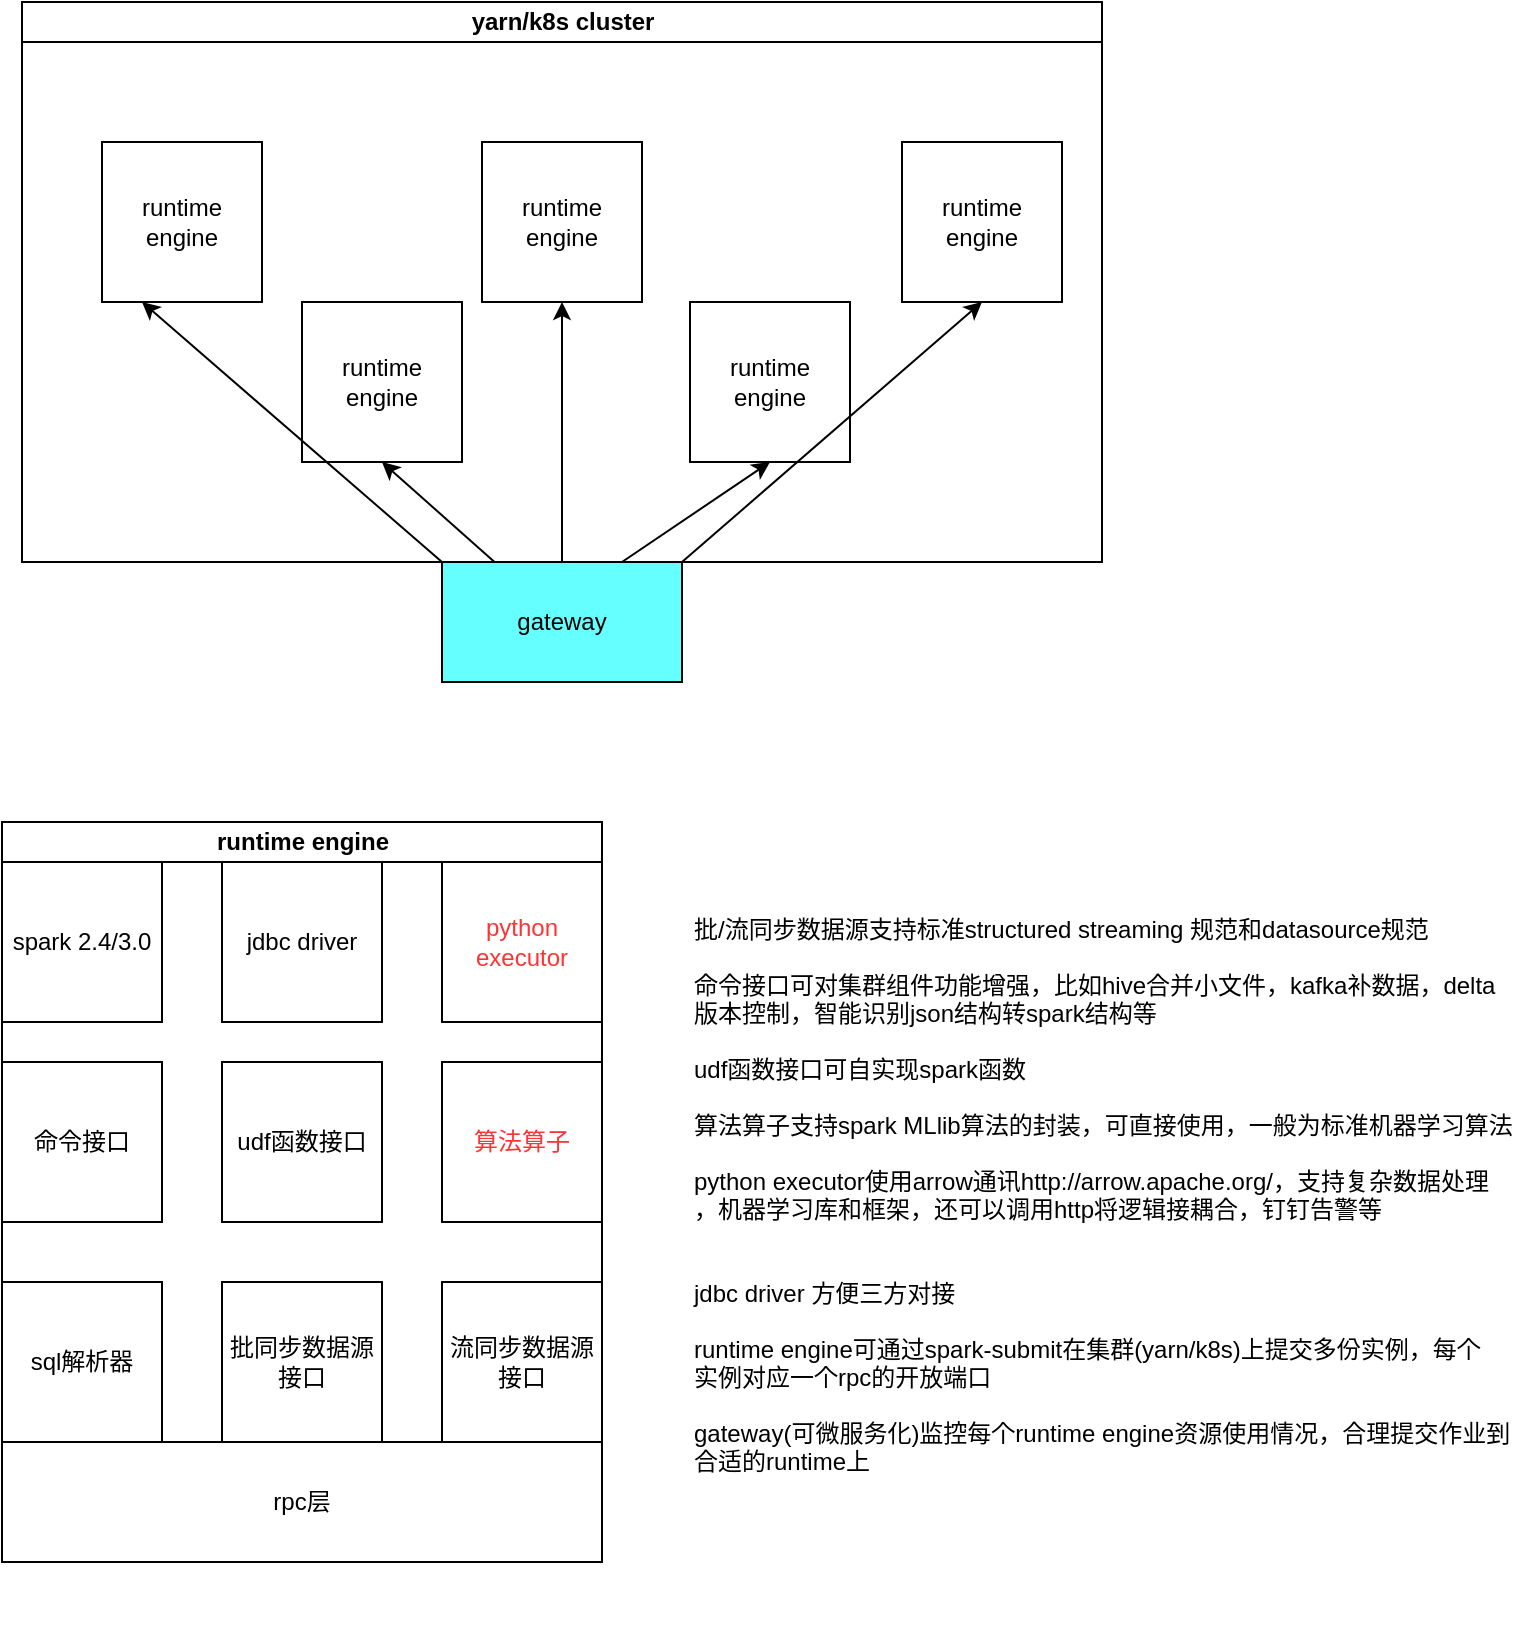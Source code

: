 <mxfile version="14.6.13" type="device"><diagram id="prtHgNgQTEPvFCAcTncT" name="Page-1"><mxGraphModel dx="1106" dy="892" grid="1" gridSize="10" guides="1" tooltips="1" connect="1" arrows="1" fold="1" page="1" pageScale="1" pageWidth="827" pageHeight="1169" math="0" shadow="0"><root><mxCell id="0"/><mxCell id="1" parent="0"/><mxCell id="dNxyNK7c78bLwvsdeMH5-11" value="yarn/k8s cluster" style="swimlane;html=1;startSize=20;horizontal=1;containerType=tree;glass=0;" parent="1" vertex="1"><mxGeometry x="40" y="80" width="540" height="280" as="geometry"/></mxCell><mxCell id="-MNNbwx4t-khp4gVTqcQ-1" value="runtime engine" style="whiteSpace=wrap;html=1;aspect=fixed;" parent="dNxyNK7c78bLwvsdeMH5-11" vertex="1"><mxGeometry x="40" y="70" width="80" height="80" as="geometry"/></mxCell><mxCell id="-MNNbwx4t-khp4gVTqcQ-9" value="runtime engine" style="whiteSpace=wrap;html=1;aspect=fixed;" parent="dNxyNK7c78bLwvsdeMH5-11" vertex="1"><mxGeometry x="140" y="150" width="80" height="80" as="geometry"/></mxCell><mxCell id="-MNNbwx4t-khp4gVTqcQ-10" value="runtime engine" style="whiteSpace=wrap;html=1;aspect=fixed;" parent="dNxyNK7c78bLwvsdeMH5-11" vertex="1"><mxGeometry x="230" y="70" width="80" height="80" as="geometry"/></mxCell><mxCell id="-MNNbwx4t-khp4gVTqcQ-11" value="runtime engine" style="whiteSpace=wrap;html=1;aspect=fixed;" parent="dNxyNK7c78bLwvsdeMH5-11" vertex="1"><mxGeometry x="334" y="150" width="80" height="80" as="geometry"/></mxCell><mxCell id="-MNNbwx4t-khp4gVTqcQ-12" value="runtime engine" style="whiteSpace=wrap;html=1;aspect=fixed;" parent="dNxyNK7c78bLwvsdeMH5-11" vertex="1"><mxGeometry x="440" y="70" width="80" height="80" as="geometry"/></mxCell><mxCell id="-MNNbwx4t-khp4gVTqcQ-33" style="rounded=0;orthogonalLoop=1;jettySize=auto;html=1;entryX=0.5;entryY=1;entryDx=0;entryDy=0;" parent="1" source="-MNNbwx4t-khp4gVTqcQ-7" target="-MNNbwx4t-khp4gVTqcQ-9" edge="1"><mxGeometry relative="1" as="geometry"/></mxCell><mxCell id="-MNNbwx4t-khp4gVTqcQ-35" style="edgeStyle=none;rounded=0;orthogonalLoop=1;jettySize=auto;html=1;entryX=0.5;entryY=1;entryDx=0;entryDy=0;" parent="1" source="-MNNbwx4t-khp4gVTqcQ-7" target="-MNNbwx4t-khp4gVTqcQ-10" edge="1"><mxGeometry relative="1" as="geometry"><mxPoint x="320" y="270" as="targetPoint"/></mxGeometry></mxCell><mxCell id="-MNNbwx4t-khp4gVTqcQ-37" style="edgeStyle=none;rounded=0;orthogonalLoop=1;jettySize=auto;html=1;exitX=0;exitY=0;exitDx=0;exitDy=0;entryX=0.25;entryY=1;entryDx=0;entryDy=0;" parent="1" source="-MNNbwx4t-khp4gVTqcQ-7" target="-MNNbwx4t-khp4gVTqcQ-1" edge="1"><mxGeometry relative="1" as="geometry"><mxPoint x="200" y="340" as="targetPoint"/></mxGeometry></mxCell><mxCell id="-MNNbwx4t-khp4gVTqcQ-7" value="gateway" style="rounded=0;whiteSpace=wrap;html=1;fillColor=#66FFFF;" parent="1" vertex="1"><mxGeometry x="250" y="360" width="120" height="60" as="geometry"/></mxCell><mxCell id="-MNNbwx4t-khp4gVTqcQ-20" value="runtime engine" style="swimlane;html=1;startSize=20;horizontal=1;containerType=tree;glass=0;" parent="1" vertex="1"><mxGeometry x="30" y="490" width="300" height="370" as="geometry"/></mxCell><mxCell id="-MNNbwx4t-khp4gVTqcQ-21" value="sql解析器" style="whiteSpace=wrap;html=1;aspect=fixed;" parent="-MNNbwx4t-khp4gVTqcQ-20" vertex="1"><mxGeometry y="230" width="80" height="80" as="geometry"/></mxCell><mxCell id="-MNNbwx4t-khp4gVTqcQ-23" value="批同步数据源接口" style="whiteSpace=wrap;html=1;aspect=fixed;" parent="-MNNbwx4t-khp4gVTqcQ-20" vertex="1"><mxGeometry x="110" y="230" width="80" height="80" as="geometry"/></mxCell><mxCell id="-MNNbwx4t-khp4gVTqcQ-24" value="流同步数据源接口" style="whiteSpace=wrap;html=1;aspect=fixed;" parent="-MNNbwx4t-khp4gVTqcQ-20" vertex="1"><mxGeometry x="220" y="230" width="80" height="80" as="geometry"/></mxCell><mxCell id="-MNNbwx4t-khp4gVTqcQ-25" value="命令接口" style="whiteSpace=wrap;html=1;aspect=fixed;" parent="-MNNbwx4t-khp4gVTqcQ-20" vertex="1"><mxGeometry y="120" width="80" height="80" as="geometry"/></mxCell><mxCell id="-MNNbwx4t-khp4gVTqcQ-27" value="rpc层" style="rounded=0;whiteSpace=wrap;html=1;" parent="-MNNbwx4t-khp4gVTqcQ-20" vertex="1"><mxGeometry y="310" width="300" height="60" as="geometry"/></mxCell><mxCell id="-MNNbwx4t-khp4gVTqcQ-28" value="udf函数接口" style="whiteSpace=wrap;html=1;aspect=fixed;" parent="-MNNbwx4t-khp4gVTqcQ-20" vertex="1"><mxGeometry x="110" y="120" width="80" height="80" as="geometry"/></mxCell><mxCell id="-MNNbwx4t-khp4gVTqcQ-29" value="&lt;font color=&quot;#ff3333&quot;&gt;算法算子&lt;/font&gt;" style="whiteSpace=wrap;html=1;aspect=fixed;" parent="-MNNbwx4t-khp4gVTqcQ-20" vertex="1"><mxGeometry x="220" y="120" width="80" height="80" as="geometry"/></mxCell><mxCell id="-MNNbwx4t-khp4gVTqcQ-30" value="&lt;font color=&quot;#ff3333&quot;&gt;python executor&lt;/font&gt;" style="whiteSpace=wrap;html=1;aspect=fixed;" parent="-MNNbwx4t-khp4gVTqcQ-20" vertex="1"><mxGeometry x="220" y="20" width="80" height="80" as="geometry"/></mxCell><mxCell id="-MNNbwx4t-khp4gVTqcQ-31" value="jdbc driver" style="whiteSpace=wrap;html=1;aspect=fixed;" parent="-MNNbwx4t-khp4gVTqcQ-20" vertex="1"><mxGeometry x="110" y="20" width="80" height="80" as="geometry"/></mxCell><mxCell id="-MNNbwx4t-khp4gVTqcQ-32" value="spark 2.4/3.0" style="whiteSpace=wrap;html=1;aspect=fixed;" parent="-MNNbwx4t-khp4gVTqcQ-20" vertex="1"><mxGeometry y="20" width="80" height="80" as="geometry"/></mxCell><mxCell id="-MNNbwx4t-khp4gVTqcQ-34" style="rounded=0;orthogonalLoop=1;jettySize=auto;html=1;entryX=0.5;entryY=1;entryDx=0;entryDy=0;exitX=0.75;exitY=0;exitDx=0;exitDy=0;" parent="1" source="-MNNbwx4t-khp4gVTqcQ-7" target="-MNNbwx4t-khp4gVTqcQ-11" edge="1"><mxGeometry relative="1" as="geometry"><mxPoint x="290.25" y="370" as="sourcePoint"/><mxPoint x="234" y="320" as="targetPoint"/></mxGeometry></mxCell><mxCell id="-MNNbwx4t-khp4gVTqcQ-36" style="edgeStyle=none;rounded=0;orthogonalLoop=1;jettySize=auto;html=1;entryX=0.5;entryY=1;entryDx=0;entryDy=0;exitX=1;exitY=0;exitDx=0;exitDy=0;" parent="1" source="-MNNbwx4t-khp4gVTqcQ-7" target="-MNNbwx4t-khp4gVTqcQ-12" edge="1"><mxGeometry relative="1" as="geometry"><mxPoint x="320" y="240" as="targetPoint"/><mxPoint x="320" y="370" as="sourcePoint"/></mxGeometry></mxCell><mxCell id="-MNNbwx4t-khp4gVTqcQ-38" value="批/流同步数据源支持标准structured streaming 规范和datasource规范&#10;&#10;命令接口可对集群组件功能增强，比如hive合并小文件，kafka补数据，delta&#10;版本控制，智能识别json结构转spark结构等&#10;&#10;udf函数接口可自实现spark函数&#10;&#10;算法算子支持spark MLlib算法的封装，可直接使用，一般为标准机器学习算法&#10;&#10;python executor使用arrow通讯http://arrow.apache.org/，支持复杂数据处理&#10;，机器学习库和框架，还可以调用http将逻辑接耦合，钉钉告警等&#10;&#10;&#10;jdbc driver 方便三方对接&#10;&#10;runtime engine可通过spark-submit在集群(yarn/k8s)上提交多份实例，每个&#10;实例对应一个rpc的开放端口&#10;&#10;gateway(可微服务化)监控每个runtime engine资源使用情况，合理提交作业到&#10;合适的runtime上" style="text;strokeColor=none;fillColor=none;align=left;verticalAlign=top;spacingLeft=4;spacingRight=4;overflow=hidden;rotatable=0;points=[[0,0.5],[1,0.5]];portConstraint=eastwest;" parent="1" vertex="1"><mxGeometry x="370" y="530" width="420" height="360" as="geometry"/></mxCell></root></mxGraphModel></diagram></mxfile>